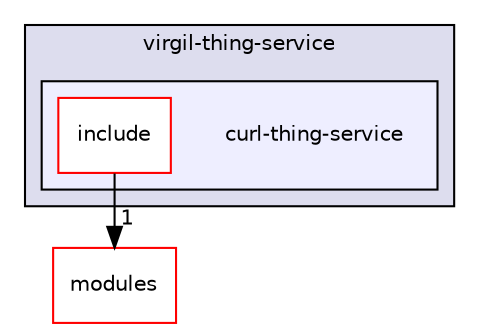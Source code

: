 digraph "curl-thing-service" {
  compound=true
  node [ fontsize="10", fontname="Helvetica"];
  edge [ labelfontsize="10", labelfontname="Helvetica"];
  subgraph clusterdir_db42ac3611a87427112d9d87a544b613 {
    graph [ bgcolor="#ddddee", pencolor="black", label="virgil-thing-service" fontname="Helvetica", fontsize="10", URL="dir_db42ac3611a87427112d9d87a544b613.html"]
  subgraph clusterdir_63bee066a4a4c5edf88eff239ec31c53 {
    graph [ bgcolor="#eeeeff", pencolor="black", label="" URL="dir_63bee066a4a4c5edf88eff239ec31c53.html"];
    dir_63bee066a4a4c5edf88eff239ec31c53 [shape=plaintext label="curl-thing-service"];
    dir_d916d2c2481568e122742b1bc6a33ec5 [shape=box label="include" color="red" fillcolor="white" style="filled" URL="dir_d916d2c2481568e122742b1bc6a33ec5.html"];
  }
  }
  dir_e05d7e2b1ecd646af5bb94391405f3b5 [shape=box label="modules" fillcolor="white" style="filled" color="red" URL="dir_e05d7e2b1ecd646af5bb94391405f3b5.html"];
  dir_d916d2c2481568e122742b1bc6a33ec5->dir_e05d7e2b1ecd646af5bb94391405f3b5 [headlabel="1", labeldistance=1.5 headhref="dir_000022_000008.html"];
}
